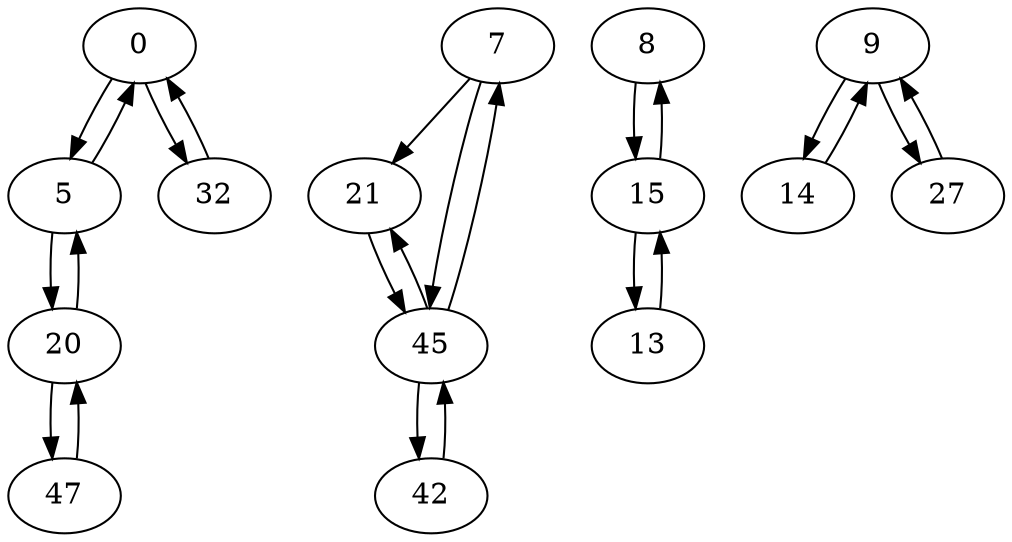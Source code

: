 digraph G {
  0 -> 5;
  0 -> 32;
  5 -> 0;
  5 -> 20;
  7 -> 21;
  7 -> 45;
  8 -> 15;
  9 -> 14;
  9 -> 27;
  13 -> 15;
  14 -> 9;
  15 -> 8;
  15 -> 13;
  20 -> 5;
  20 -> 47;
  21 -> 45;
  27 -> 9;
  32 -> 0;
  42 -> 45;
  45 -> 7;
  45 -> 21;
  45 -> 42;
  47 -> 20;
}